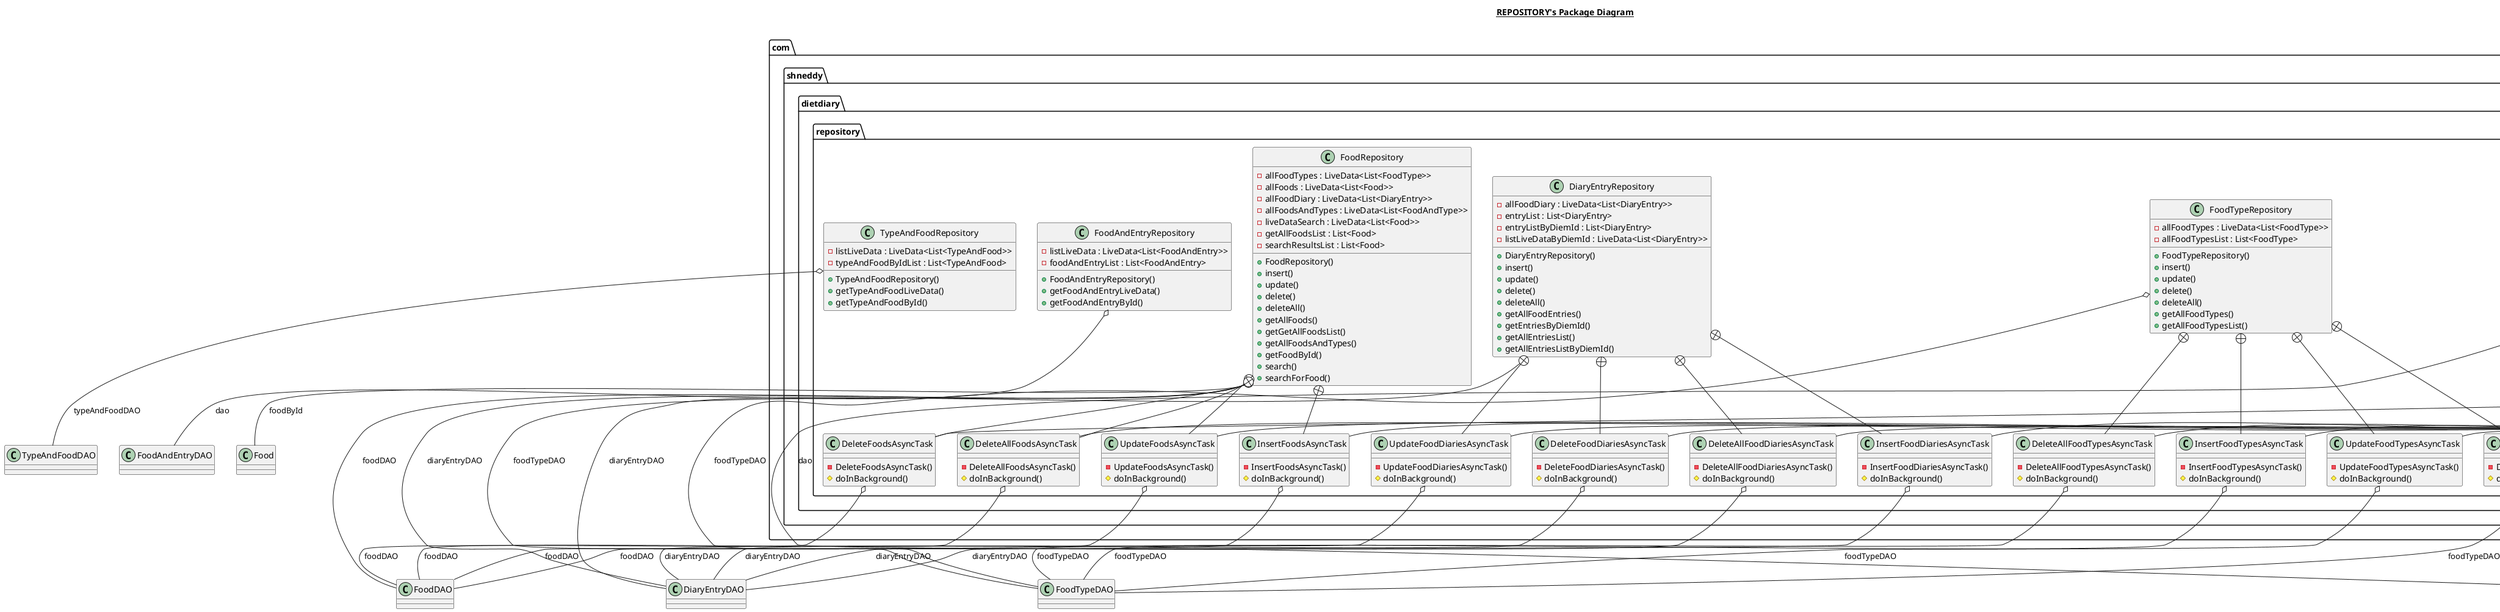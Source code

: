 @startuml

title __REPOSITORY's Package Diagram__\n

  package com.shneddy.dietdiary {
    package com.shneddy.dietdiary.repository {
      class DiaryEntryRepository {
          - allFoodDiary : LiveData<List<DiaryEntry>>
          - entryList : List<DiaryEntry>
          - entryListByDiemId : List<DiaryEntry>
          - listLiveDataByDiemId : LiveData<List<DiaryEntry>>
          + DiaryEntryRepository()
          + insert()
          + update()
          + delete()
          + deleteAll()
          + getAllFoodEntries()
          + getEntriesByDiemId()
          + getAllEntriesList()
          + getAllEntriesListByDiemId()
      }
    }
  }
  

  package com.shneddy.dietdiary {
    package com.shneddy.dietdiary.repository {
      class InsertFoodDiariesAsyncTask {
          - InsertFoodDiariesAsyncTask()
          # doInBackground()
      }
    }
  }
  

  package com.shneddy.dietdiary {
    package com.shneddy.dietdiary.repository {
      class UpdateFoodDiariesAsyncTask {
          - UpdateFoodDiariesAsyncTask()
          # doInBackground()
      }
    }
  }
  

  package com.shneddy.dietdiary {
    package com.shneddy.dietdiary.repository {
      class DeleteFoodDiariesAsyncTask {
          - DeleteFoodDiariesAsyncTask()
          # doInBackground()
      }
    }
  }
  

  package com.shneddy.dietdiary {
    package com.shneddy.dietdiary.repository {
      class DeleteAllFoodDiariesAsyncTask {
          - DeleteAllFoodDiariesAsyncTask()
          # doInBackground()
      }
    }
  }
  

  package com.shneddy.dietdiary {
    package com.shneddy.dietdiary.repository {
      class DiemRepository {
          - listDiemByDate : List<Diem>
          - joinedData : LiveData<List<Diem>>
          - liveDataDiems : LiveData<List<Diem>>
          - listDiemById : List<DiemAndEntry>
          + DiemRepository()
          + getByDate()
          + getLiveById()
          + getJoinEntryById()
          + getLiveDataDiems()
          + getJoinedData()
          + insert()
          + delete()
          + update()
      }
    }
  }
  

  package com.shneddy.dietdiary {
    package com.shneddy.dietdiary.repository {
      class InsertDiemAsyncTask {
          + InsertDiemAsyncTask()
          # doInBackground()
      }
    }
  }
  

  package com.shneddy.dietdiary {
    package com.shneddy.dietdiary.repository {
      class DeleteDiemAsyncTask {
          + DeleteDiemAsyncTask()
          # doInBackground()
      }
    }
  }
  

  package com.shneddy.dietdiary {
    package com.shneddy.dietdiary.repository {
      class UpdateDiemAsyncTask {
          + UpdateDiemAsyncTask()
          # doInBackground()
      }
    }
  }
  

  package com.shneddy.dietdiary {
    package com.shneddy.dietdiary.repository {
      class FoodAndEntryRepository {
          - listLiveData : LiveData<List<FoodAndEntry>>
          - foodAndEntryList : List<FoodAndEntry>
          + FoodAndEntryRepository()
          + getFoodAndEntryLiveData()
          + getFoodAndEntryById()
      }
    }
  }
  

  package com.shneddy.dietdiary {
    package com.shneddy.dietdiary.repository {
      class FoodRepository {
          - allFoodTypes : LiveData<List<FoodType>>
          - allFoods : LiveData<List<Food>>
          - allFoodDiary : LiveData<List<DiaryEntry>>
          - allFoodsAndTypes : LiveData<List<FoodAndType>>
          - liveDataSearch : LiveData<List<Food>>
          - getAllFoodsList : List<Food>
          - searchResultsList : List<Food>
          + FoodRepository()
          + insert()
          + update()
          + delete()
          + deleteAll()
          + getAllFoods()
          + getGetAllFoodsList()
          + getAllFoodsAndTypes()
          + getFoodById()
          + search()
          + searchForFood()
      }
    }
  }
  

  package com.shneddy.dietdiary {
    package com.shneddy.dietdiary.repository {
      class InsertFoodsAsyncTask {
          - InsertFoodsAsyncTask()
          # doInBackground()
      }
    }
  }
  

  package com.shneddy.dietdiary {
    package com.shneddy.dietdiary.repository {
      class UpdateFoodsAsyncTask {
          - UpdateFoodsAsyncTask()
          # doInBackground()
      }
    }
  }
  

  package com.shneddy.dietdiary {
    package com.shneddy.dietdiary.repository {
      class DeleteFoodsAsyncTask {
          - DeleteFoodsAsyncTask()
          # doInBackground()
      }
    }
  }
  

  package com.shneddy.dietdiary {
    package com.shneddy.dietdiary.repository {
      class DeleteAllFoodsAsyncTask {
          - DeleteAllFoodsAsyncTask()
          # doInBackground()
      }
    }
  }
  

  package com.shneddy.dietdiary {
    package com.shneddy.dietdiary.repository {
      class FoodTypeRepository {
          - allFoodTypes : LiveData<List<FoodType>>
          - allFoodTypesList : List<FoodType>
          + FoodTypeRepository()
          + insert()
          + update()
          + delete()
          + deleteAll()
          + getAllFoodTypes()
          + getAllFoodTypesList()
      }
    }
  }
  

  package com.shneddy.dietdiary {
    package com.shneddy.dietdiary.repository {
      class InsertFoodTypesAsyncTask {
          - InsertFoodTypesAsyncTask()
          # doInBackground()
      }
    }
  }
  

  package com.shneddy.dietdiary {
    package com.shneddy.dietdiary.repository {
      class UpdateFoodTypesAsyncTask {
          - UpdateFoodTypesAsyncTask()
          # doInBackground()
      }
    }
  }
  

  package com.shneddy.dietdiary {
    package com.shneddy.dietdiary.repository {
      class DeleteFoodTypesAsyncTask {
          - DeleteFoodTypesAsyncTask()
          # doInBackground()
      }
    }
  }
  

  package com.shneddy.dietdiary {
    package com.shneddy.dietdiary.repository {
      class DeleteAllFoodTypesAsyncTask {
          - DeleteAllFoodTypesAsyncTask()
          # doInBackground()
      }
    }
  }
  

  package com.shneddy.dietdiary {
    package com.shneddy.dietdiary.repository {
      class TypeAndFoodRepository {
          - listLiveData : LiveData<List<TypeAndFood>>
          - typeAndFoodByIdList : List<TypeAndFood>
          + TypeAndFoodRepository()
          + getTypeAndFoodLiveData()
          + getTypeAndFoodById()
      }
    }
  }
  

  DiaryEntryRepository o-- DiaryEntryDAO : diaryEntryDAO
  DiaryEntryRepository +-down- InsertFoodDiariesAsyncTask
  DiaryEntryRepository +-down- UpdateFoodDiariesAsyncTask
  DiaryEntryRepository +-down- DeleteFoodDiariesAsyncTask
  DiaryEntryRepository +-down- DeleteAllFoodDiariesAsyncTask
  InsertFoodDiariesAsyncTask -up-|> AsyncTask
  InsertFoodDiariesAsyncTask o-- DiaryEntryDAO : diaryEntryDAO
  UpdateFoodDiariesAsyncTask -up-|> AsyncTask
  UpdateFoodDiariesAsyncTask o-- DiaryEntryDAO : diaryEntryDAO
  DeleteFoodDiariesAsyncTask -up-|> AsyncTask
  DeleteFoodDiariesAsyncTask o-- DiaryEntryDAO : diaryEntryDAO
  DeleteAllFoodDiariesAsyncTask -up-|> AsyncTask
  DeleteAllFoodDiariesAsyncTask o-- DiaryEntryDAO : diaryEntryDAO
  DiemRepository o-- DiemDAO : dao
  DiemRepository +-down- InsertDiemAsyncTask
  DiemRepository +-down- DeleteDiemAsyncTask
  DiemRepository +-down- UpdateDiemAsyncTask
  InsertDiemAsyncTask -up-|> AsyncTask
  InsertDiemAsyncTask o-- DiemDAO : dao
  DeleteDiemAsyncTask -up-|> AsyncTask
  DeleteDiemAsyncTask o-- DiemDAO : dao
  UpdateDiemAsyncTask -up-|> AsyncTask
  UpdateDiemAsyncTask o-- DiemDAO : dao
  FoodAndEntryRepository o-- FoodAndEntryDAO : dao
  FoodRepository o-- FoodDAO : foodDAO
  FoodRepository o-- DiaryEntryDAO : diaryEntryDAO
  FoodRepository o-- FoodTypeDAO : foodTypeDAO
  FoodRepository o-- Food : foodById
  FoodRepository +-down- InsertFoodsAsyncTask
  FoodRepository +-down- UpdateFoodsAsyncTask
  FoodRepository +-down- DeleteFoodsAsyncTask
  FoodRepository +-down- DeleteAllFoodsAsyncTask
  InsertFoodsAsyncTask -up-|> AsyncTask
  InsertFoodsAsyncTask o-- FoodDAO : foodDAO
  UpdateFoodsAsyncTask -up-|> AsyncTask
  UpdateFoodsAsyncTask o-- FoodDAO : foodDAO
  DeleteFoodsAsyncTask -up-|> AsyncTask
  DeleteFoodsAsyncTask o-- FoodDAO : foodDAO
  DeleteAllFoodsAsyncTask -up-|> AsyncTask
  DeleteAllFoodsAsyncTask o-- FoodDAO : foodDAO
  FoodTypeRepository o-- FoodTypeDAO : foodTypeDAO
  FoodTypeRepository +-down- InsertFoodTypesAsyncTask
  FoodTypeRepository +-down- UpdateFoodTypesAsyncTask
  FoodTypeRepository +-down- DeleteFoodTypesAsyncTask
  FoodTypeRepository +-down- DeleteAllFoodTypesAsyncTask
  InsertFoodTypesAsyncTask -up-|> AsyncTask
  InsertFoodTypesAsyncTask o-- FoodTypeDAO : foodTypeDAO
  UpdateFoodTypesAsyncTask -up-|> AsyncTask
  UpdateFoodTypesAsyncTask o-- FoodTypeDAO : foodTypeDAO
  DeleteFoodTypesAsyncTask -up-|> AsyncTask
  DeleteFoodTypesAsyncTask o-- FoodTypeDAO : foodTypeDAO
  DeleteAllFoodTypesAsyncTask -up-|> AsyncTask
  DeleteAllFoodTypesAsyncTask o-- FoodTypeDAO : foodTypeDAO
  TypeAndFoodRepository o-- TypeAndFoodDAO : typeAndFoodDAO

@enduml
